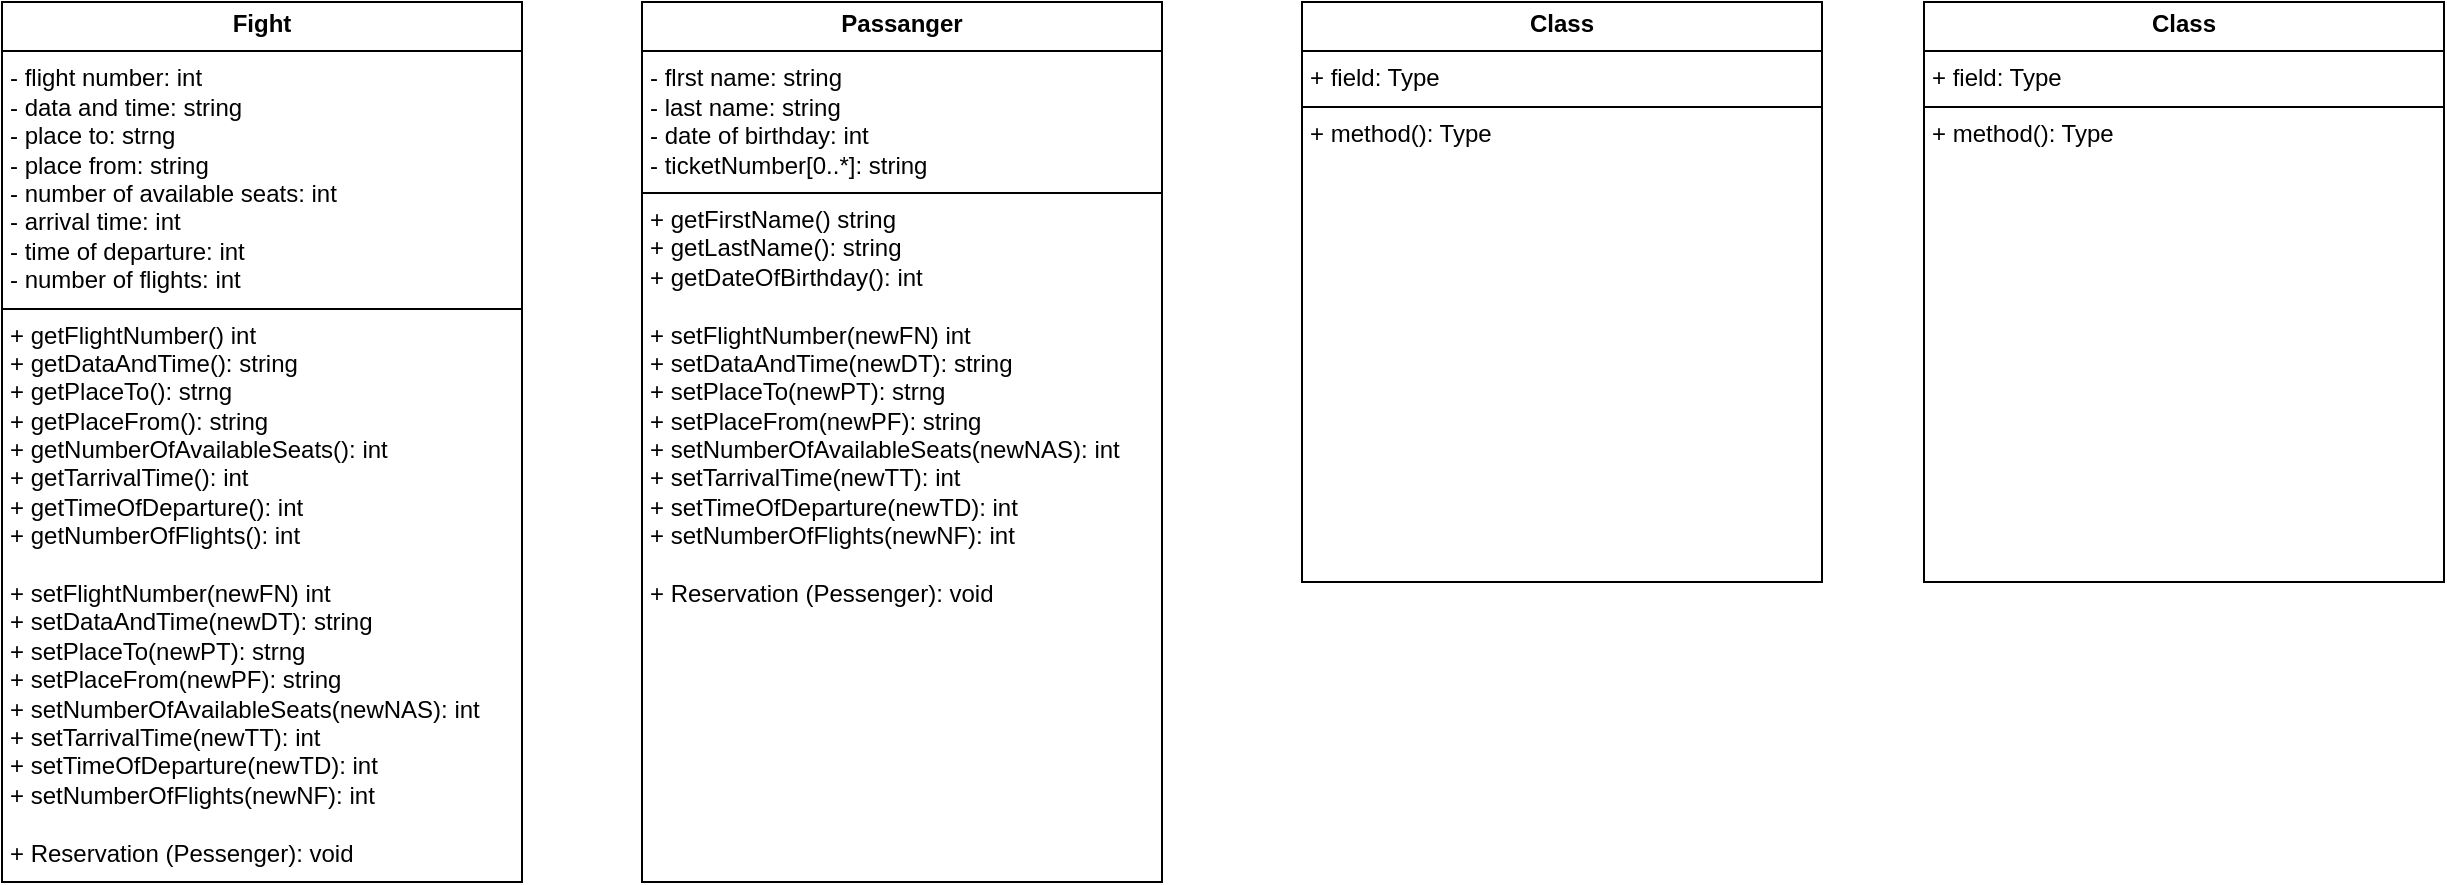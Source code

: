 <mxfile version="24.4.13" type="github">
  <diagram name="Страница — 1" id="ql58906s2gM_iXadfj2g">
    <mxGraphModel dx="1434" dy="780" grid="1" gridSize="10" guides="1" tooltips="1" connect="1" arrows="1" fold="1" page="1" pageScale="1" pageWidth="827" pageHeight="1169" math="0" shadow="0">
      <root>
        <mxCell id="0" />
        <mxCell id="1" parent="0" />
        <mxCell id="zzSplpVIa6vwUH-fYa55-5" value="&lt;p style=&quot;margin:0px;margin-top:4px;text-align:center;&quot;&gt;&lt;b&gt;Fight&lt;/b&gt;&lt;/p&gt;&lt;hr size=&quot;1&quot; style=&quot;border-style:solid;&quot;&gt;&lt;p style=&quot;margin:0px;margin-left:4px;&quot;&gt;-&amp;nbsp;flight number: int&amp;nbsp;&lt;/p&gt;&lt;p style=&quot;margin:0px;margin-left:4px;&quot;&gt;- data and time: string&amp;nbsp;&lt;/p&gt;&lt;p style=&quot;margin:0px;margin-left:4px;&quot;&gt;- place to: strng&amp;nbsp;&lt;/p&gt;&lt;p style=&quot;margin:0px;margin-left:4px;&quot;&gt;- place from: string&lt;/p&gt;&lt;p style=&quot;margin:0px;margin-left:4px;&quot;&gt;-&amp;nbsp;number of available seats: int&lt;/p&gt;&lt;p style=&quot;margin:0px;margin-left:4px;&quot;&gt;-&amp;nbsp;arrival time: int&amp;nbsp;&lt;/p&gt;&lt;p style=&quot;margin:0px;margin-left:4px;&quot;&gt;-&amp;nbsp;time of departure: int&amp;nbsp;&lt;/p&gt;&lt;p style=&quot;margin:0px;margin-left:4px;&quot;&gt;-&amp;nbsp;number of flights: int&lt;/p&gt;&lt;hr size=&quot;1&quot; style=&quot;border-style:solid;&quot;&gt;&lt;p style=&quot;margin: 0px 0px 0px 4px;&quot;&gt;+ getFlightNumber() int&amp;nbsp;&lt;/p&gt;&lt;p style=&quot;margin: 0px 0px 0px 4px;&quot;&gt;+ getDataAndTime(): string&amp;nbsp;&lt;/p&gt;&lt;p style=&quot;margin: 0px 0px 0px 4px;&quot;&gt;+ getPlaceTo(): strng&amp;nbsp;&lt;/p&gt;&lt;p style=&quot;margin: 0px 0px 0px 4px;&quot;&gt;+ getPlaceFrom(): string&lt;/p&gt;&lt;p style=&quot;margin: 0px 0px 0px 4px;&quot;&gt;+ getNumberOfAvailableSeats(): int&lt;/p&gt;&lt;p style=&quot;margin: 0px 0px 0px 4px;&quot;&gt;+ getTarrivalTime(): int&lt;/p&gt;&lt;p style=&quot;margin: 0px 0px 0px 4px;&quot;&gt;+ getTimeOfDeparture(): int&lt;/p&gt;&lt;p style=&quot;margin: 0px 0px 0px 4px;&quot;&gt;+ getNumberO&lt;span style=&quot;background-color: initial;&quot;&gt;fFlights(): int&amp;nbsp;&lt;/span&gt;&lt;/p&gt;&lt;p style=&quot;margin: 0px 0px 0px 4px;&quot;&gt;&lt;span style=&quot;background-color: initial;&quot;&gt;&lt;br&gt;&lt;/span&gt;&lt;/p&gt;&lt;p style=&quot;margin: 0px 0px 0px 4px;&quot;&gt;+ setFlightNumber(newFN) int&amp;nbsp;&lt;/p&gt;&lt;p style=&quot;margin: 0px 0px 0px 4px;&quot;&gt;+ setDataAndTime(newDT): string&amp;nbsp;&lt;/p&gt;&lt;p style=&quot;margin: 0px 0px 0px 4px;&quot;&gt;+ setPlaceTo(newPT): strng&amp;nbsp;&lt;/p&gt;&lt;p style=&quot;margin: 0px 0px 0px 4px;&quot;&gt;+ setPlaceFrom(newPF): string&lt;/p&gt;&lt;p style=&quot;margin: 0px 0px 0px 4px;&quot;&gt;+ setNumberOfAvailableSeats(newNAS): int&lt;/p&gt;&lt;p style=&quot;margin: 0px 0px 0px 4px;&quot;&gt;+ setTarrivalTime(newTT): int&lt;/p&gt;&lt;p style=&quot;margin: 0px 0px 0px 4px;&quot;&gt;+ setTimeOfDeparture(newTD): int&lt;/p&gt;&lt;p style=&quot;margin: 0px 0px 0px 4px;&quot;&gt;+ setNumberO&lt;span style=&quot;background-color: initial;&quot;&gt;fFlights(newNF): int&lt;/span&gt;&lt;/p&gt;&lt;p style=&quot;margin: 0px 0px 0px 4px;&quot;&gt;&lt;span style=&quot;background-color: initial;&quot;&gt;&lt;br&gt;&lt;/span&gt;&lt;/p&gt;&lt;p style=&quot;margin: 0px 0px 0px 4px;&quot;&gt;&lt;span style=&quot;background-color: initial;&quot;&gt;+ Reservation (Pessenger): void&lt;/span&gt;&lt;/p&gt;" style="verticalAlign=top;align=left;overflow=fill;html=1;whiteSpace=wrap;" vertex="1" parent="1">
          <mxGeometry x="20" y="110" width="260" height="440" as="geometry" />
        </mxCell>
        <mxCell id="zzSplpVIa6vwUH-fYa55-7" value="&lt;p style=&quot;margin:0px;margin-top:4px;text-align:center;&quot;&gt;&lt;b&gt;Class&lt;/b&gt;&lt;/p&gt;&lt;hr size=&quot;1&quot; style=&quot;border-style:solid;&quot;/&gt;&lt;p style=&quot;margin:0px;margin-left:4px;&quot;&gt;+ field: Type&lt;/p&gt;&lt;hr size=&quot;1&quot; style=&quot;border-style:solid;&quot;/&gt;&lt;p style=&quot;margin:0px;margin-left:4px;&quot;&gt;+ method(): Type&lt;/p&gt;" style="verticalAlign=top;align=left;overflow=fill;html=1;whiteSpace=wrap;" vertex="1" parent="1">
          <mxGeometry x="670" y="110" width="260" height="290" as="geometry" />
        </mxCell>
        <mxCell id="zzSplpVIa6vwUH-fYa55-8" value="&lt;p style=&quot;margin:0px;margin-top:4px;text-align:center;&quot;&gt;&lt;b&gt;Class&lt;/b&gt;&lt;/p&gt;&lt;hr size=&quot;1&quot; style=&quot;border-style:solid;&quot;/&gt;&lt;p style=&quot;margin:0px;margin-left:4px;&quot;&gt;+ field: Type&lt;/p&gt;&lt;hr size=&quot;1&quot; style=&quot;border-style:solid;&quot;/&gt;&lt;p style=&quot;margin:0px;margin-left:4px;&quot;&gt;+ method(): Type&lt;/p&gt;" style="verticalAlign=top;align=left;overflow=fill;html=1;whiteSpace=wrap;" vertex="1" parent="1">
          <mxGeometry x="981" y="110" width="260" height="290" as="geometry" />
        </mxCell>
        <mxCell id="zzSplpVIa6vwUH-fYa55-9" value="&lt;p style=&quot;margin:0px;margin-top:4px;text-align:center;&quot;&gt;&lt;b&gt;Passanger&lt;/b&gt;&lt;/p&gt;&lt;hr size=&quot;1&quot; style=&quot;border-style:solid;&quot;&gt;&lt;p style=&quot;margin:0px;margin-left:4px;&quot;&gt;-&amp;nbsp;flrst name: string&amp;nbsp;&lt;/p&gt;&lt;p style=&quot;margin:0px;margin-left:4px;&quot;&gt;- last name: string&amp;nbsp;&lt;/p&gt;&lt;p style=&quot;margin:0px;margin-left:4px;&quot;&gt;- date of birthday: int&amp;nbsp;&lt;/p&gt;&lt;p style=&quot;margin:0px;margin-left:4px;&quot;&gt;- ticketNumber[0..*]: string&lt;br&gt;&lt;/p&gt;&lt;hr size=&quot;1&quot; style=&quot;border-style:solid;&quot;&gt;&lt;p style=&quot;margin: 0px 0px 0px 4px;&quot;&gt;+ getFirstName() string&amp;nbsp;&lt;/p&gt;&lt;p style=&quot;margin: 0px 0px 0px 4px;&quot;&gt;+ getLast&lt;span style=&quot;background-color: initial;&quot;&gt;Name&lt;/span&gt;&lt;span style=&quot;background-color: initial;&quot;&gt;(): string&amp;nbsp;&lt;/span&gt;&lt;/p&gt;&lt;p style=&quot;margin: 0px 0px 0px 4px;&quot;&gt;+ getDateOfBirthday(): int&amp;nbsp;&lt;/p&gt;&lt;p style=&quot;margin: 0px 0px 0px 4px;&quot;&gt;&lt;span style=&quot;background-color: initial;&quot;&gt;&lt;br&gt;&lt;/span&gt;&lt;/p&gt;&lt;p style=&quot;margin: 0px 0px 0px 4px;&quot;&gt;+ setFlightNumber(newFN) int&amp;nbsp;&lt;/p&gt;&lt;p style=&quot;margin: 0px 0px 0px 4px;&quot;&gt;+ setDataAndTime(newDT): string&amp;nbsp;&lt;/p&gt;&lt;p style=&quot;margin: 0px 0px 0px 4px;&quot;&gt;+ setPlaceTo(newPT): strng&amp;nbsp;&lt;/p&gt;&lt;p style=&quot;margin: 0px 0px 0px 4px;&quot;&gt;+ setPlaceFrom(newPF): string&lt;/p&gt;&lt;p style=&quot;margin: 0px 0px 0px 4px;&quot;&gt;+ setNumberOfAvailableSeats(newNAS): int&lt;/p&gt;&lt;p style=&quot;margin: 0px 0px 0px 4px;&quot;&gt;+ setTarrivalTime(newTT): int&lt;/p&gt;&lt;p style=&quot;margin: 0px 0px 0px 4px;&quot;&gt;+ setTimeOfDeparture(newTD): int&lt;/p&gt;&lt;p style=&quot;margin: 0px 0px 0px 4px;&quot;&gt;+ setNumberO&lt;span style=&quot;background-color: initial;&quot;&gt;fFlights(newNF): int&lt;/span&gt;&lt;/p&gt;&lt;p style=&quot;margin: 0px 0px 0px 4px;&quot;&gt;&lt;span style=&quot;background-color: initial;&quot;&gt;&lt;br&gt;&lt;/span&gt;&lt;/p&gt;&lt;p style=&quot;margin: 0px 0px 0px 4px;&quot;&gt;&lt;span style=&quot;background-color: initial;&quot;&gt;+ Reservation (Pessenger): void&lt;/span&gt;&lt;/p&gt;" style="verticalAlign=top;align=left;overflow=fill;html=1;whiteSpace=wrap;" vertex="1" parent="1">
          <mxGeometry x="340" y="110" width="260" height="440" as="geometry" />
        </mxCell>
      </root>
    </mxGraphModel>
  </diagram>
</mxfile>
